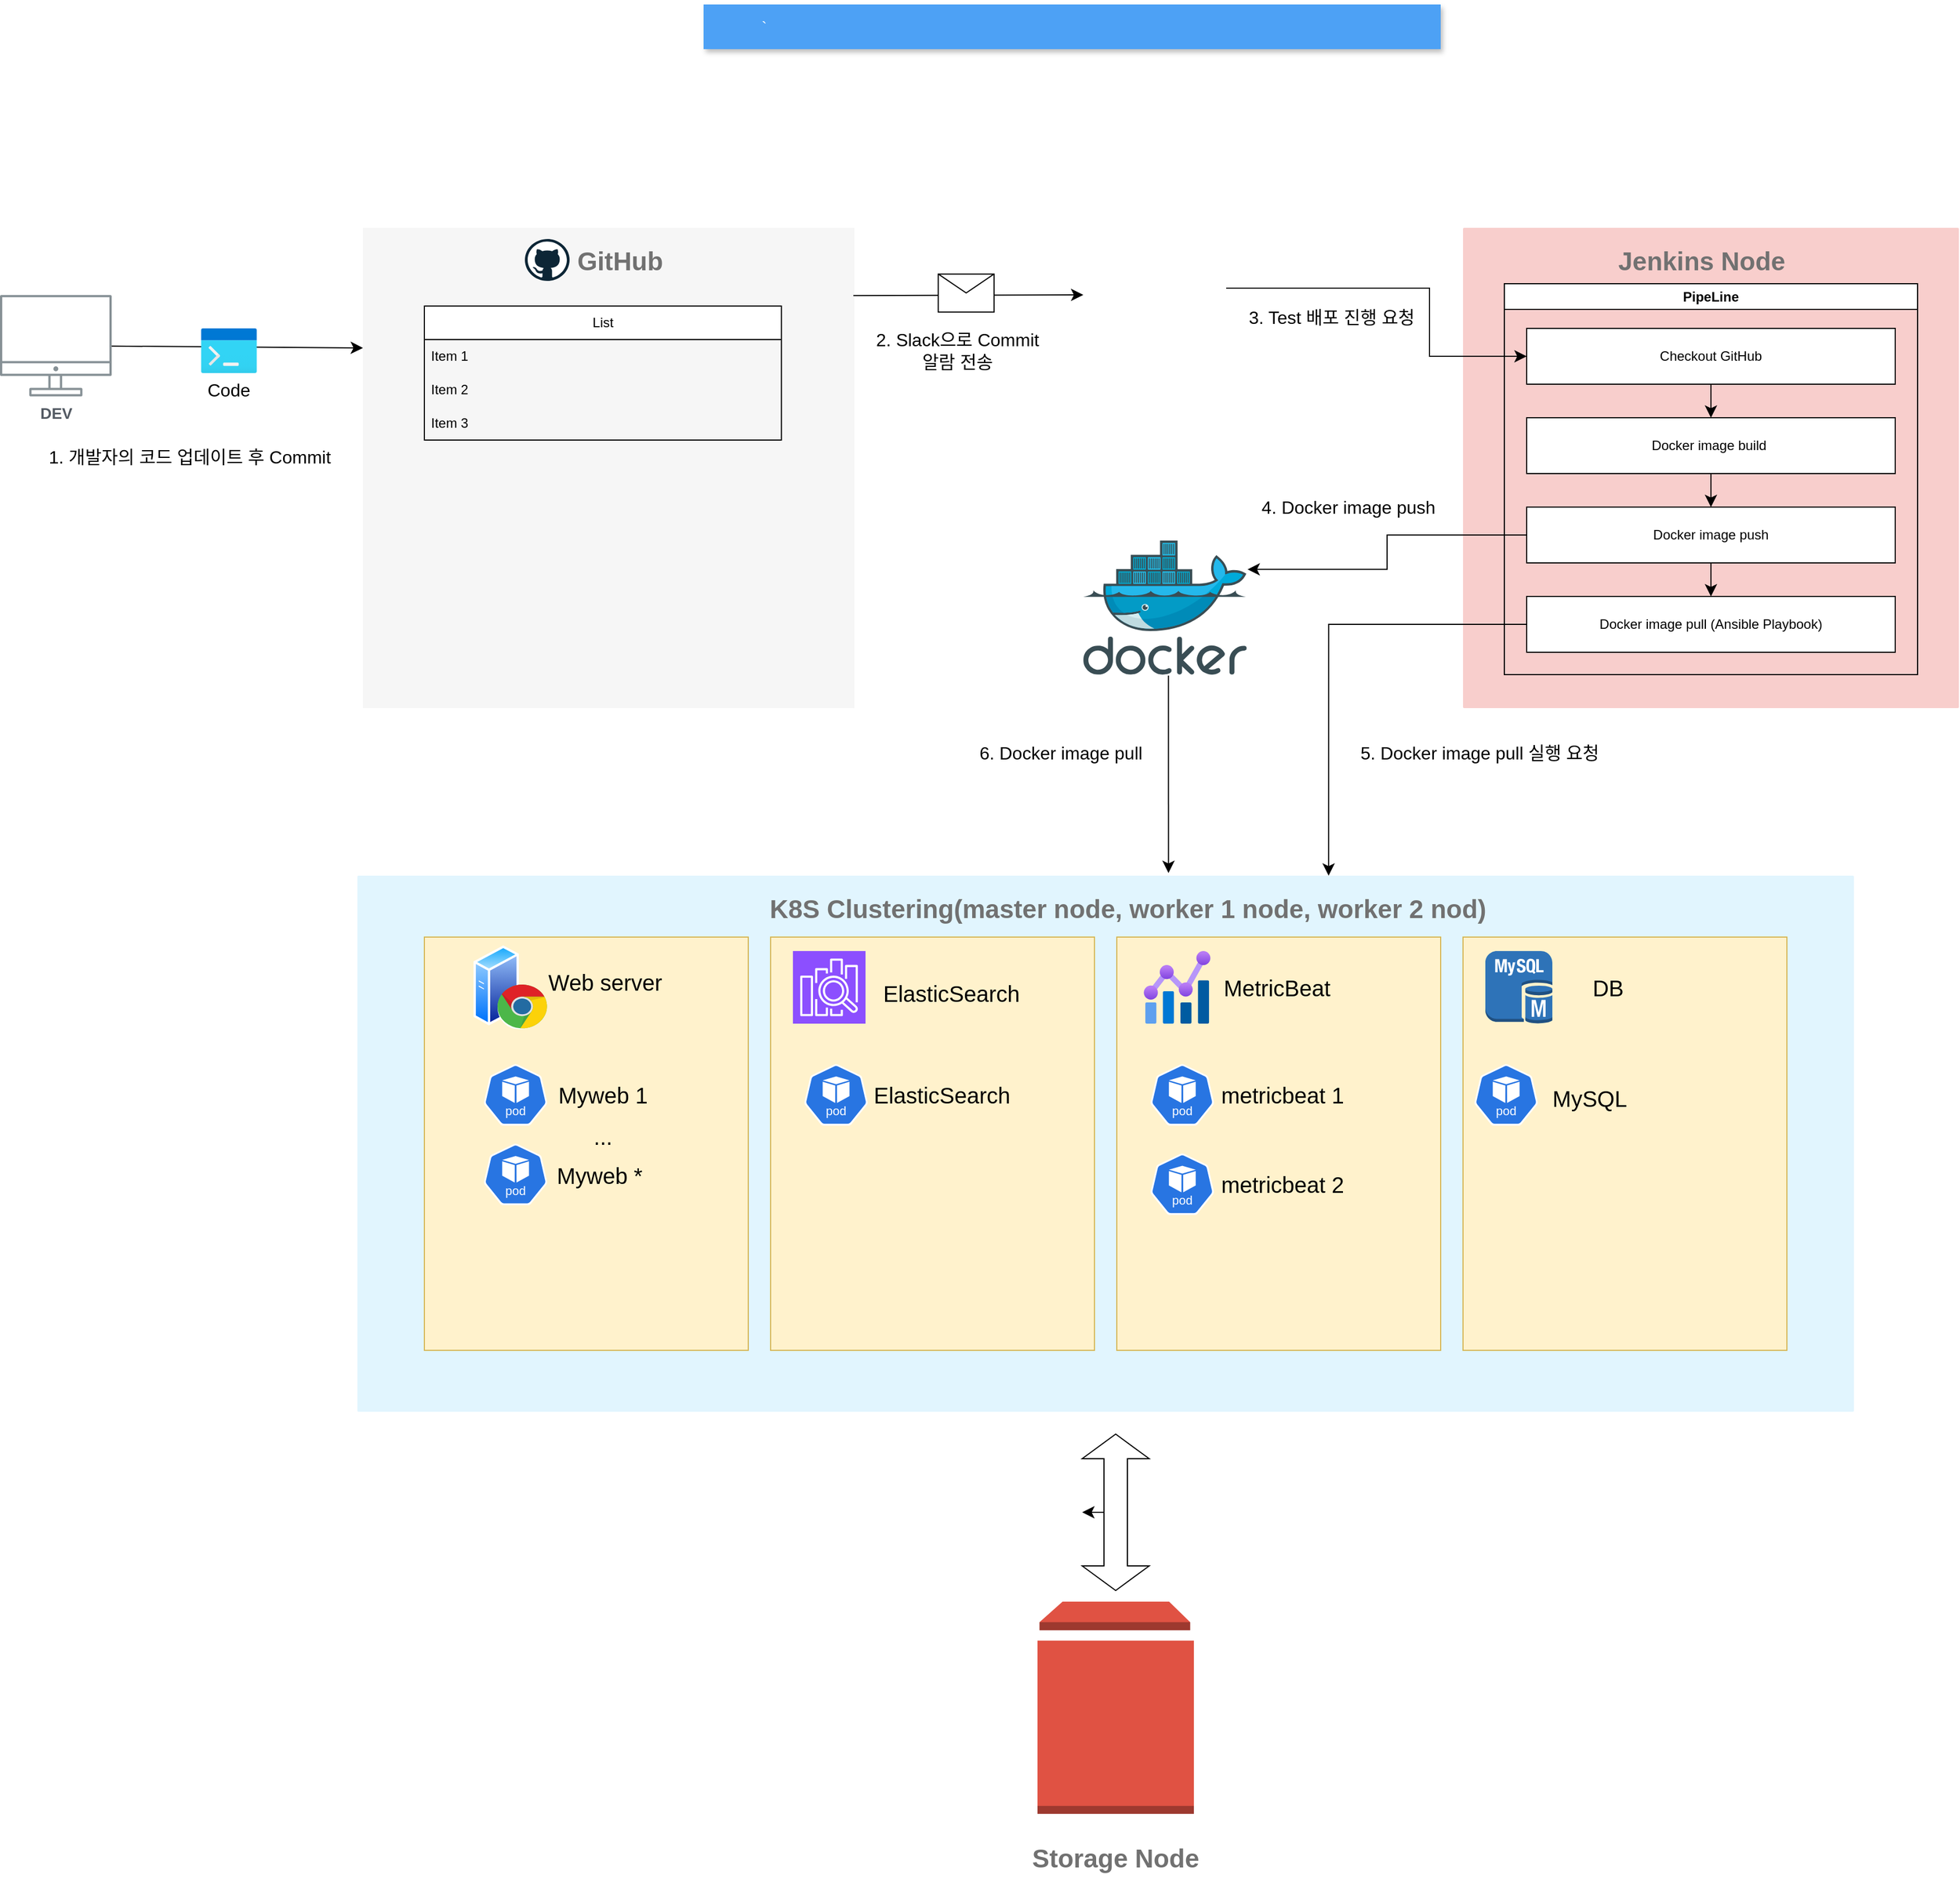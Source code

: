 <mxfile version="24.2.1" type="github">
  <diagram id="f106602c-feb2-e66a-4537-3a34d633f6aa" name="Page-1">
    <mxGraphModel dx="3269" dy="2057" grid="1" gridSize="10" guides="1" tooltips="1" connect="1" arrows="1" fold="1" page="1" pageScale="1" pageWidth="1169" pageHeight="827" background="none" math="0" shadow="0">
      <root>
        <mxCell id="0" />
        <mxCell id="1" parent="0" />
        <mxCell id="14" value="&lt;div style=&quot;text-align: justify;&quot;&gt;&lt;br&gt;&lt;/div&gt;" style="fillColor=#F6F6F6;strokeColor=none;shadow=0;gradientColor=none;fontSize=14;align=left;spacing=10;fontColor=#717171;9E9E9E;verticalAlign=top;spacingTop=-4;fontStyle=0;spacingLeft=40;html=1;container=0;" parent="1" vertex="1">
          <mxGeometry x="-585" y="-570" width="440" height="430" as="geometry" />
        </mxCell>
        <mxCell id="2" value="`" style="fillColor=#4DA1F5;strokeColor=none;shadow=1;gradientColor=none;fontSize=14;align=left;spacingLeft=50;fontColor=#ffffff;html=1;" parent="1" vertex="1">
          <mxGeometry x="-280" y="-770" width="660" height="40" as="geometry" />
        </mxCell>
        <mxCell id="GypdRehjkYwasp8z_c5T-726" value="" style="dashed=0;outlineConnect=0;html=1;align=center;labelPosition=center;verticalLabelPosition=bottom;verticalAlign=top;shape=mxgraph.weblogos.github" vertex="1" parent="1">
          <mxGeometry x="-440" y="-560" width="40" height="37.5" as="geometry" />
        </mxCell>
        <mxCell id="GypdRehjkYwasp8z_c5T-720" value="" style="image;sketch=0;aspect=fixed;html=1;points=[];align=center;fontSize=12;image=img/lib/mscae/Docker.svg;" vertex="1" parent="1">
          <mxGeometry x="60" y="-290" width="146.34" height="120" as="geometry" />
        </mxCell>
        <mxCell id="GypdRehjkYwasp8z_c5T-729" value="&lt;div style=&quot;&quot;&gt;&lt;br&gt;&lt;/div&gt;" style="rounded=1;absoluteArcSize=1;arcSize=2;html=1;strokeColor=none;gradientColor=none;shadow=0;dashed=0;strokeColor=none;fontSize=12;fontColor=#9E9E9E;align=left;verticalAlign=top;spacing=10;spacingTop=-4;fillColor=#E1F5FE;" vertex="1" parent="1">
          <mxGeometry x="-590" y="10" width="1340" height="480" as="geometry" />
        </mxCell>
        <mxCell id="GypdRehjkYwasp8z_c5T-730" value="" style="rounded=1;absoluteArcSize=1;arcSize=2;html=1;strokeColor=#b85450;shadow=0;dashed=0;strokeColor=none;fontSize=12;align=left;verticalAlign=top;spacing=10;spacingTop=-4;fillColor=#f8cecc;" vertex="1" parent="1">
          <mxGeometry x="400" y="-570" width="444" height="430" as="geometry" />
        </mxCell>
        <mxCell id="GypdRehjkYwasp8z_c5T-736" value="List" style="swimlane;fontStyle=0;childLayout=stackLayout;horizontal=1;startSize=30;horizontalStack=0;resizeParent=1;resizeParentMax=0;resizeLast=0;collapsible=1;marginBottom=0;whiteSpace=wrap;html=1;" vertex="1" parent="1">
          <mxGeometry x="-530" y="-500" width="319.68" height="120" as="geometry" />
        </mxCell>
        <mxCell id="GypdRehjkYwasp8z_c5T-737" value="Item 1" style="text;strokeColor=none;fillColor=none;align=left;verticalAlign=middle;spacingLeft=4;spacingRight=4;overflow=hidden;points=[[0,0.5],[1,0.5]];portConstraint=eastwest;rotatable=0;whiteSpace=wrap;html=1;" vertex="1" parent="GypdRehjkYwasp8z_c5T-736">
          <mxGeometry y="30" width="319.68" height="30" as="geometry" />
        </mxCell>
        <mxCell id="GypdRehjkYwasp8z_c5T-738" value="Item 2" style="text;strokeColor=none;fillColor=none;align=left;verticalAlign=middle;spacingLeft=4;spacingRight=4;overflow=hidden;points=[[0,0.5],[1,0.5]];portConstraint=eastwest;rotatable=0;whiteSpace=wrap;html=1;" vertex="1" parent="GypdRehjkYwasp8z_c5T-736">
          <mxGeometry y="60" width="319.68" height="30" as="geometry" />
        </mxCell>
        <mxCell id="GypdRehjkYwasp8z_c5T-739" value="Item 3" style="text;strokeColor=none;fillColor=none;align=left;verticalAlign=middle;spacingLeft=4;spacingRight=4;overflow=hidden;points=[[0,0.5],[1,0.5]];portConstraint=eastwest;rotatable=0;whiteSpace=wrap;html=1;" vertex="1" parent="GypdRehjkYwasp8z_c5T-736">
          <mxGeometry y="90" width="319.68" height="30" as="geometry" />
        </mxCell>
        <mxCell id="GypdRehjkYwasp8z_c5T-745" value="&lt;b style=&quot;text-align: left; text-wrap: nowrap; background-color: initial; color: rgb(113, 113, 113);&quot;&gt;&lt;font style=&quot;font-size: 23px;&quot;&gt;K8S Clustering(master node, worker 1 node, worker 2 nod)&lt;/font&gt;&lt;/b&gt;" style="text;strokeColor=none;fillColor=none;html=1;align=center;verticalAlign=middle;whiteSpace=wrap;rounded=0;fontSize=16;" vertex="1" parent="1">
          <mxGeometry x="-240" y="20" width="680" height="40" as="geometry" />
        </mxCell>
        <mxCell id="GypdRehjkYwasp8z_c5T-751" value="" style="shape=image;html=1;verticalAlign=top;verticalLabelPosition=bottom;labelBackgroundColor=#ffffff;imageAspect=0;aspect=fixed;image=https://cdn2.iconfinder.com/data/icons/social-media-2285/512/1_Slack_colored_svg-128.png" vertex="1" parent="1">
          <mxGeometry x="60" y="-580" width="128" height="128" as="geometry" />
        </mxCell>
        <mxCell id="GypdRehjkYwasp8z_c5T-754" value="&lt;b&gt;&lt;font style=&quot;font-size: 14px;&quot;&gt;DEV&lt;/font&gt;&lt;/b&gt;" style="sketch=0;outlineConnect=0;gradientColor=none;fontColor=#545B64;strokeColor=none;fillColor=#879196;dashed=0;verticalLabelPosition=bottom;verticalAlign=top;align=center;html=1;fontSize=12;fontStyle=0;aspect=fixed;shape=mxgraph.aws4.illustration_desktop;pointerEvents=1" vertex="1" parent="1">
          <mxGeometry x="-910" y="-510" width="100" height="91" as="geometry" />
        </mxCell>
        <mxCell id="GypdRehjkYwasp8z_c5T-755" value="" style="group" vertex="1" connectable="0" parent="1">
          <mxGeometry x="-730" y="-480" width="55" height="70" as="geometry" />
        </mxCell>
        <mxCell id="GypdRehjkYwasp8z_c5T-733" value="" style="endArrow=classic;html=1;rounded=0;fontSize=12;startSize=8;endSize=8;curved=1;entryX=0;entryY=0.25;entryDx=0;entryDy=0;" edge="1" parent="GypdRehjkYwasp8z_c5T-755" source="GypdRehjkYwasp8z_c5T-754" target="14">
          <mxGeometry width="50" height="50" relative="1" as="geometry">
            <mxPoint x="-80" y="20" as="sourcePoint" />
            <mxPoint x="130" y="40" as="targetPoint" />
          </mxGeometry>
        </mxCell>
        <mxCell id="GypdRehjkYwasp8z_c5T-731" value="" style="image;aspect=fixed;html=1;points=[];align=center;fontSize=12;image=img/lib/azure2/general/Dev_Console.svg;rotation=0;" vertex="1" parent="GypdRehjkYwasp8z_c5T-755">
          <mxGeometry width="50" height="40" as="geometry" />
        </mxCell>
        <mxCell id="GypdRehjkYwasp8z_c5T-806" value="Code" style="text;html=1;align=center;verticalAlign=middle;whiteSpace=wrap;rounded=0;fontSize=16;" vertex="1" parent="GypdRehjkYwasp8z_c5T-755">
          <mxGeometry x="-5" y="40" width="60" height="30" as="geometry" />
        </mxCell>
        <mxCell id="GypdRehjkYwasp8z_c5T-758" value="" style="endArrow=classic;html=1;rounded=0;fontSize=12;startSize=8;endSize=8;curved=1;entryX=0;entryY=0.547;entryDx=0;entryDy=0;entryPerimeter=0;exitX=0.998;exitY=0.141;exitDx=0;exitDy=0;exitPerimeter=0;" edge="1" parent="1" source="14" target="GypdRehjkYwasp8z_c5T-751">
          <mxGeometry relative="1" as="geometry">
            <mxPoint x="-140" y="-510" as="sourcePoint" />
            <mxPoint x="-45" y="-500" as="targetPoint" />
          </mxGeometry>
        </mxCell>
        <mxCell id="GypdRehjkYwasp8z_c5T-759" value="" style="shape=message;html=1;outlineConnect=0;" vertex="1" parent="GypdRehjkYwasp8z_c5T-758">
          <mxGeometry width="50" height="34" relative="1" as="geometry">
            <mxPoint x="-27" y="-19" as="offset" />
          </mxGeometry>
        </mxCell>
        <mxCell id="GypdRehjkYwasp8z_c5T-768" value="" style="html=1;shadow=0;dashed=0;align=center;verticalAlign=middle;shape=mxgraph.arrows2.twoWayArrow;dy=0.65;dx=22;rotation=90;" vertex="1" parent="1">
          <mxGeometry x="19" y="550" width="140" height="60" as="geometry" />
        </mxCell>
        <mxCell id="GypdRehjkYwasp8z_c5T-786" value="" style="rounded=0;whiteSpace=wrap;html=1;fillColor=#fff2cc;strokeColor=#d6b656;" vertex="1" parent="1">
          <mxGeometry x="-530" y="65" width="290" height="370" as="geometry" />
        </mxCell>
        <mxCell id="GypdRehjkYwasp8z_c5T-774" value="" style="image;aspect=fixed;perimeter=ellipsePerimeter;html=1;align=center;shadow=0;dashed=0;spacingTop=3;image=img/lib/active_directory/web_server.svg;" vertex="1" parent="1">
          <mxGeometry x="-486" y="72.5" width="60" height="75" as="geometry" />
        </mxCell>
        <mxCell id="GypdRehjkYwasp8z_c5T-777" value="&lt;font style=&quot;font-size: 20px;&quot;&gt;Web server&lt;/font&gt;" style="text;html=1;align=center;verticalAlign=middle;whiteSpace=wrap;rounded=0;fontSize=16;" vertex="1" parent="1">
          <mxGeometry x="-426" y="80" width="116" height="50" as="geometry" />
        </mxCell>
        <mxCell id="GypdRehjkYwasp8z_c5T-781" value="" style="aspect=fixed;sketch=0;html=1;dashed=0;whitespace=wrap;fillColor=#2875E2;strokeColor=#ffffff;points=[[0.005,0.63,0],[0.1,0.2,0],[0.9,0.2,0],[0.5,0,0],[0.995,0.63,0],[0.72,0.99,0],[0.5,1,0],[0.28,0.99,0]];shape=mxgraph.kubernetes.icon2;kubernetesLabel=1;prIcon=pod" vertex="1" parent="1">
          <mxGeometry x="-476.98" y="178.75" width="57.3" height="55" as="geometry" />
        </mxCell>
        <mxCell id="GypdRehjkYwasp8z_c5T-783" value="&lt;font style=&quot;font-size: 20px;&quot;&gt;Myweb 1&lt;/font&gt;" style="text;html=1;align=center;verticalAlign=middle;whiteSpace=wrap;rounded=0;fontSize=16;" vertex="1" parent="1">
          <mxGeometry x="-419.68" y="188.75" width="100" height="35" as="geometry" />
        </mxCell>
        <mxCell id="GypdRehjkYwasp8z_c5T-784" value="&lt;font style=&quot;font-size: 20px;&quot;&gt;Myweb *&lt;/font&gt;" style="text;html=1;align=center;verticalAlign=middle;whiteSpace=wrap;rounded=0;fontSize=16;" vertex="1" parent="1">
          <mxGeometry x="-422.68" y="260" width="100" height="35" as="geometry" />
        </mxCell>
        <mxCell id="GypdRehjkYwasp8z_c5T-785" value="&lt;font style=&quot;font-size: 20px;&quot;&gt;...&lt;/font&gt;" style="text;html=1;align=center;verticalAlign=middle;whiteSpace=wrap;rounded=0;fontSize=16;" vertex="1" parent="1">
          <mxGeometry x="-419.68" y="225" width="100" height="35" as="geometry" />
        </mxCell>
        <mxCell id="GypdRehjkYwasp8z_c5T-787" value="" style="aspect=fixed;sketch=0;html=1;dashed=0;whitespace=wrap;fillColor=#2875E2;strokeColor=#ffffff;points=[[0.005,0.63,0],[0.1,0.2,0],[0.9,0.2,0],[0.5,0,0],[0.995,0.63,0],[0.72,0.99,0],[0.5,1,0],[0.28,0.99,0]];shape=mxgraph.kubernetes.icon2;kubernetesLabel=1;prIcon=pod" vertex="1" parent="1">
          <mxGeometry x="-476.98" y="250" width="57.3" height="55" as="geometry" />
        </mxCell>
        <mxCell id="GypdRehjkYwasp8z_c5T-788" value="" style="rounded=0;whiteSpace=wrap;html=1;fillColor=#fff2cc;strokeColor=#d6b656;" vertex="1" parent="1">
          <mxGeometry x="90" y="65" width="290" height="370" as="geometry" />
        </mxCell>
        <mxCell id="GypdRehjkYwasp8z_c5T-775" value="" style="image;aspect=fixed;html=1;points=[];align=center;fontSize=12;image=img/lib/azure2/management_governance/Metrics.svg;" vertex="1" parent="1">
          <mxGeometry x="114" y="77.5" width="60" height="65" as="geometry" />
        </mxCell>
        <mxCell id="GypdRehjkYwasp8z_c5T-779" value="&lt;font style=&quot;font-size: 20px;&quot;&gt;MetricBeat&lt;/font&gt;" style="text;html=1;align=center;verticalAlign=middle;whiteSpace=wrap;rounded=0;fontSize=16;" vertex="1" parent="1">
          <mxGeometry x="177.3" y="87.5" width="112.7" height="45" as="geometry" />
        </mxCell>
        <mxCell id="GypdRehjkYwasp8z_c5T-789" value="" style="aspect=fixed;sketch=0;html=1;dashed=0;whitespace=wrap;fillColor=#2875E2;strokeColor=#ffffff;points=[[0.005,0.63,0],[0.1,0.2,0],[0.9,0.2,0],[0.5,0,0],[0.995,0.63,0],[0.72,0.99,0],[0.5,1,0],[0.28,0.99,0]];shape=mxgraph.kubernetes.icon2;kubernetesLabel=1;prIcon=pod" vertex="1" parent="1">
          <mxGeometry x="120" y="178.75" width="57.3" height="55" as="geometry" />
        </mxCell>
        <mxCell id="GypdRehjkYwasp8z_c5T-790" value="&lt;span style=&quot;font-size: 20px;&quot;&gt;metricbeat 1&lt;/span&gt;" style="text;html=1;align=center;verticalAlign=middle;whiteSpace=wrap;rounded=0;fontSize=16;" vertex="1" parent="1">
          <mxGeometry x="177.3" y="188.75" width="122.7" height="35" as="geometry" />
        </mxCell>
        <mxCell id="GypdRehjkYwasp8z_c5T-791" value="" style="aspect=fixed;sketch=0;html=1;dashed=0;whitespace=wrap;fillColor=#2875E2;strokeColor=#ffffff;points=[[0.005,0.63,0],[0.1,0.2,0],[0.9,0.2,0],[0.5,0,0],[0.995,0.63,0],[0.72,0.99,0],[0.5,1,0],[0.28,0.99,0]];shape=mxgraph.kubernetes.icon2;kubernetesLabel=1;prIcon=pod" vertex="1" parent="1">
          <mxGeometry x="120" y="258.75" width="57.3" height="55" as="geometry" />
        </mxCell>
        <mxCell id="GypdRehjkYwasp8z_c5T-792" value="&lt;span style=&quot;font-size: 20px;&quot;&gt;metricbeat 2&lt;/span&gt;" style="text;html=1;align=center;verticalAlign=middle;whiteSpace=wrap;rounded=0;fontSize=16;" vertex="1" parent="1">
          <mxGeometry x="177.3" y="268.75" width="122.7" height="35" as="geometry" />
        </mxCell>
        <mxCell id="GypdRehjkYwasp8z_c5T-793" value="&lt;b style=&quot;forced-color-adjust: none; font-family: Helvetica; font-size: 16px; font-style: normal; font-variant-ligatures: normal; font-variant-caps: normal; letter-spacing: normal; orphans: 2; text-indent: 0px; text-transform: none; widows: 2; word-spacing: 0px; -webkit-text-stroke-width: 0px; white-space: nowrap; background-color: initial; text-decoration-thickness: initial; text-decoration-style: initial; text-decoration-color: initial; text-align: left; color: rgb(113, 113, 113);&quot;&gt;&lt;font style=&quot;forced-color-adjust: none; font-size: 23px;&quot;&gt;Jenkins Node&lt;/font&gt;&lt;/b&gt;" style="text;whiteSpace=wrap;html=1;" vertex="1" parent="1">
          <mxGeometry x="537" y="-560" width="170" height="50" as="geometry" />
        </mxCell>
        <mxCell id="GypdRehjkYwasp8z_c5T-798" value="" style="rounded=0;whiteSpace=wrap;html=1;fillColor=#fff2cc;strokeColor=#d6b656;" vertex="1" parent="1">
          <mxGeometry x="-220" y="65" width="290" height="370" as="geometry" />
        </mxCell>
        <mxCell id="GypdRehjkYwasp8z_c5T-771" value="" style="sketch=0;points=[[0,0,0],[0.25,0,0],[0.5,0,0],[0.75,0,0],[1,0,0],[0,1,0],[0.25,1,0],[0.5,1,0],[0.75,1,0],[1,1,0],[0,0.25,0],[0,0.5,0],[0,0.75,0],[1,0.25,0],[1,0.5,0],[1,0.75,0]];outlineConnect=0;fontColor=#232F3E;fillColor=#8C4FFF;strokeColor=#ffffff;dashed=0;verticalLabelPosition=bottom;verticalAlign=top;align=center;html=1;fontSize=12;fontStyle=0;aspect=fixed;shape=mxgraph.aws4.resourceIcon;resIcon=mxgraph.aws4.elasticsearch_service;" vertex="1" parent="1">
          <mxGeometry x="-200" y="77.5" width="65" height="65" as="geometry" />
        </mxCell>
        <mxCell id="GypdRehjkYwasp8z_c5T-778" value="&lt;font style=&quot;font-size: 20px;&quot;&gt;ElasticSearch&lt;/font&gt;" style="text;html=1;align=center;verticalAlign=middle;whiteSpace=wrap;rounded=0;fontSize=16;" vertex="1" parent="1">
          <mxGeometry x="-132.7" y="92.5" width="150" height="45" as="geometry" />
        </mxCell>
        <mxCell id="GypdRehjkYwasp8z_c5T-799" value="" style="aspect=fixed;sketch=0;html=1;dashed=0;whitespace=wrap;fillColor=#2875E2;strokeColor=#ffffff;points=[[0.005,0.63,0],[0.1,0.2,0],[0.9,0.2,0],[0.5,0,0],[0.995,0.63,0],[0.72,0.99,0],[0.5,1,0],[0.28,0.99,0]];shape=mxgraph.kubernetes.icon2;kubernetesLabel=1;prIcon=pod" vertex="1" parent="1">
          <mxGeometry x="-190" y="178.75" width="57.3" height="55" as="geometry" />
        </mxCell>
        <mxCell id="GypdRehjkYwasp8z_c5T-800" value="&lt;span style=&quot;font-size: 20px;&quot;&gt;ElasticSearch&lt;/span&gt;" style="text;html=1;align=center;verticalAlign=middle;whiteSpace=wrap;rounded=0;fontSize=16;" vertex="1" parent="1">
          <mxGeometry x="-132.7" y="188.75" width="132.7" height="35" as="geometry" />
        </mxCell>
        <mxCell id="GypdRehjkYwasp8z_c5T-801" value="" style="rounded=0;whiteSpace=wrap;html=1;fillColor=#fff2cc;strokeColor=#d6b656;" vertex="1" parent="1">
          <mxGeometry x="400" y="65" width="290" height="370" as="geometry" />
        </mxCell>
        <mxCell id="GypdRehjkYwasp8z_c5T-772" value="" style="outlineConnect=0;dashed=0;verticalLabelPosition=bottom;verticalAlign=top;align=center;html=1;shape=mxgraph.aws3.mysql_db_instance;fillColor=#2E73B8;gradientColor=none;" vertex="1" parent="1">
          <mxGeometry x="420" y="77.5" width="60" height="65" as="geometry" />
        </mxCell>
        <mxCell id="GypdRehjkYwasp8z_c5T-780" value="&lt;font style=&quot;font-size: 20px;&quot;&gt;DB&lt;/font&gt;" style="text;html=1;align=center;verticalAlign=middle;whiteSpace=wrap;rounded=0;fontSize=16;" vertex="1" parent="1">
          <mxGeometry x="500" y="87.5" width="60" height="45" as="geometry" />
        </mxCell>
        <mxCell id="GypdRehjkYwasp8z_c5T-802" value="" style="aspect=fixed;sketch=0;html=1;dashed=0;whitespace=wrap;fillColor=#2875E2;strokeColor=#ffffff;points=[[0.005,0.63,0],[0.1,0.2,0],[0.9,0.2,0],[0.5,0,0],[0.995,0.63,0],[0.72,0.99,0],[0.5,1,0],[0.28,0.99,0]];shape=mxgraph.kubernetes.icon2;kubernetesLabel=1;prIcon=pod" vertex="1" parent="1">
          <mxGeometry x="410" y="178.75" width="57.3" height="55" as="geometry" />
        </mxCell>
        <mxCell id="GypdRehjkYwasp8z_c5T-803" value="&lt;span style=&quot;font-size: 20px;&quot;&gt;MySQL&lt;/span&gt;" style="text;html=1;align=center;verticalAlign=middle;whiteSpace=wrap;rounded=0;fontSize=16;" vertex="1" parent="1">
          <mxGeometry x="467.3" y="188.75" width="92.7" height="41.25" as="geometry" />
        </mxCell>
        <mxCell id="GypdRehjkYwasp8z_c5T-804" value="" style="group" vertex="1" connectable="0" parent="1">
          <mxGeometry x="4" y="660" width="170" height="250" as="geometry" />
        </mxCell>
        <mxCell id="GypdRehjkYwasp8z_c5T-741" value="" style="outlineConnect=0;dashed=0;verticalLabelPosition=bottom;verticalAlign=top;align=center;html=1;shape=mxgraph.aws3.volume;fillColor=#E05243;gradientColor=none;" vertex="1" parent="GypdRehjkYwasp8z_c5T-804">
          <mxGeometry x="15" width="140" height="190" as="geometry" />
        </mxCell>
        <mxCell id="GypdRehjkYwasp8z_c5T-770" value="&lt;div style=&quot;text-align: left;&quot;&gt;&lt;span style=&quot;background-color: initial; font-size: 23px; text-wrap: nowrap;&quot;&gt;&lt;font color=&quot;#717171&quot;&gt;&lt;b&gt;Storage Node&lt;/b&gt;&lt;/font&gt;&lt;/span&gt;&lt;/div&gt;" style="text;strokeColor=none;fillColor=none;html=1;align=center;verticalAlign=middle;whiteSpace=wrap;rounded=0;fontSize=16;" vertex="1" parent="GypdRehjkYwasp8z_c5T-804">
          <mxGeometry y="210" width="170" height="40" as="geometry" />
        </mxCell>
        <mxCell id="GypdRehjkYwasp8z_c5T-805" style="edgeStyle=none;curved=1;rounded=0;orthogonalLoop=1;jettySize=auto;html=1;exitX=0.5;exitY=0;exitDx=0;exitDy=40.5;exitPerimeter=0;fontSize=12;startSize=8;endSize=8;" edge="1" parent="1" source="GypdRehjkYwasp8z_c5T-768" target="GypdRehjkYwasp8z_c5T-768">
          <mxGeometry relative="1" as="geometry" />
        </mxCell>
        <mxCell id="GypdRehjkYwasp8z_c5T-807" value="&lt;b style=&quot;forced-color-adjust: none; font-family: Helvetica; font-size: 16px; font-style: normal; font-variant-ligatures: normal; font-variant-caps: normal; letter-spacing: normal; orphans: 2; text-indent: 0px; text-transform: none; widows: 2; word-spacing: 0px; -webkit-text-stroke-width: 0px; white-space: nowrap; background-color: initial; text-decoration-thickness: initial; text-decoration-style: initial; text-decoration-color: initial; text-align: left; color: rgb(113, 113, 113);&quot;&gt;&lt;font style=&quot;forced-color-adjust: none; font-size: 23px;&quot;&gt;GitHub&lt;/font&gt;&lt;/b&gt;" style="text;whiteSpace=wrap;html=1;" vertex="1" parent="1">
          <mxGeometry x="-395" y="-560" width="80" height="40" as="geometry" />
        </mxCell>
        <mxCell id="GypdRehjkYwasp8z_c5T-808" value="" style="dashed=0;outlineConnect=0;html=1;align=center;labelPosition=center;verticalLabelPosition=bottom;verticalAlign=top;shape=mxgraph.weblogos.chrome" vertex="1" parent="1">
          <mxGeometry x="-464.48" y="107.5" width="44.8" height="40" as="geometry" />
        </mxCell>
        <mxCell id="GypdRehjkYwasp8z_c5T-809" value="PipeLine" style="swimlane;whiteSpace=wrap;html=1;" vertex="1" parent="1">
          <mxGeometry x="437" y="-520" width="370" height="350" as="geometry" />
        </mxCell>
        <mxCell id="GypdRehjkYwasp8z_c5T-811" value="Checkout GitHub" style="whiteSpace=wrap;html=1;" vertex="1" parent="GypdRehjkYwasp8z_c5T-809">
          <mxGeometry x="20" y="40" width="330" height="50" as="geometry" />
        </mxCell>
        <mxCell id="GypdRehjkYwasp8z_c5T-812" value="Docker image build&amp;nbsp;" style="whiteSpace=wrap;html=1;" vertex="1" parent="GypdRehjkYwasp8z_c5T-809">
          <mxGeometry x="20" y="120" width="330" height="50" as="geometry" />
        </mxCell>
        <mxCell id="GypdRehjkYwasp8z_c5T-813" value="Docker image push" style="whiteSpace=wrap;html=1;" vertex="1" parent="GypdRehjkYwasp8z_c5T-809">
          <mxGeometry x="20" y="200" width="330" height="50" as="geometry" />
        </mxCell>
        <mxCell id="GypdRehjkYwasp8z_c5T-814" value="Docker image pull (Ansible Playbook)" style="whiteSpace=wrap;html=1;" vertex="1" parent="GypdRehjkYwasp8z_c5T-809">
          <mxGeometry x="20" y="280" width="330" height="50" as="geometry" />
        </mxCell>
        <mxCell id="GypdRehjkYwasp8z_c5T-815" value="" style="edgeStyle=none;orthogonalLoop=1;jettySize=auto;html=1;rounded=0;fontSize=12;startSize=8;endSize=8;curved=1;exitX=0.5;exitY=1;exitDx=0;exitDy=0;" edge="1" parent="GypdRehjkYwasp8z_c5T-809" source="GypdRehjkYwasp8z_c5T-811" target="GypdRehjkYwasp8z_c5T-812">
          <mxGeometry width="140" relative="1" as="geometry">
            <mxPoint x="200" y="260" as="sourcePoint" />
            <mxPoint x="340" y="260" as="targetPoint" />
            <Array as="points" />
          </mxGeometry>
        </mxCell>
        <mxCell id="GypdRehjkYwasp8z_c5T-816" value="" style="edgeStyle=none;orthogonalLoop=1;jettySize=auto;html=1;rounded=0;fontSize=12;startSize=8;endSize=8;curved=1;exitX=0.5;exitY=1;exitDx=0;exitDy=0;entryX=0.5;entryY=0;entryDx=0;entryDy=0;" edge="1" parent="GypdRehjkYwasp8z_c5T-809" source="GypdRehjkYwasp8z_c5T-812" target="GypdRehjkYwasp8z_c5T-813">
          <mxGeometry width="140" relative="1" as="geometry">
            <mxPoint x="195" y="100" as="sourcePoint" />
            <mxPoint x="195" y="130" as="targetPoint" />
            <Array as="points" />
          </mxGeometry>
        </mxCell>
        <mxCell id="GypdRehjkYwasp8z_c5T-817" value="" style="edgeStyle=none;orthogonalLoop=1;jettySize=auto;html=1;rounded=0;fontSize=12;startSize=8;endSize=8;curved=1;exitX=0.5;exitY=1;exitDx=0;exitDy=0;entryX=0.5;entryY=0;entryDx=0;entryDy=0;" edge="1" parent="GypdRehjkYwasp8z_c5T-809" source="GypdRehjkYwasp8z_c5T-813" target="GypdRehjkYwasp8z_c5T-814">
          <mxGeometry width="140" relative="1" as="geometry">
            <mxPoint x="195" y="180" as="sourcePoint" />
            <mxPoint x="195" y="210" as="targetPoint" />
            <Array as="points" />
          </mxGeometry>
        </mxCell>
        <mxCell id="GypdRehjkYwasp8z_c5T-819" value="1. 개발자의 코드 업데이트 후 Commit" style="text;html=1;align=center;verticalAlign=middle;whiteSpace=wrap;rounded=0;fontSize=16;" vertex="1" parent="1">
          <mxGeometry x="-880" y="-380" width="280" height="30" as="geometry" />
        </mxCell>
        <mxCell id="GypdRehjkYwasp8z_c5T-820" value="2. Slack으로 Commit 알람 전송" style="text;html=1;align=center;verticalAlign=middle;whiteSpace=wrap;rounded=0;fontSize=16;" vertex="1" parent="1">
          <mxGeometry x="-135" y="-480" width="165" height="40" as="geometry" />
        </mxCell>
        <mxCell id="GypdRehjkYwasp8z_c5T-821" style="edgeStyle=none;curved=1;rounded=0;orthogonalLoop=1;jettySize=auto;html=1;exitX=1;exitY=0.5;exitDx=0;exitDy=0;fontSize=12;startSize=8;endSize=8;" edge="1" parent="1" source="GypdRehjkYwasp8z_c5T-820" target="GypdRehjkYwasp8z_c5T-820">
          <mxGeometry relative="1" as="geometry" />
        </mxCell>
        <mxCell id="GypdRehjkYwasp8z_c5T-822" value="3. Test 배포 진행 요청" style="text;html=1;align=center;verticalAlign=middle;whiteSpace=wrap;rounded=0;fontSize=16;" vertex="1" parent="1">
          <mxGeometry x="200" y="-510" width="165" height="40" as="geometry" />
        </mxCell>
        <mxCell id="GypdRehjkYwasp8z_c5T-824" value="" style="edgeStyle=elbowEdgeStyle;elbow=horizontal;endArrow=classic;html=1;curved=0;rounded=0;endSize=8;startSize=8;fontSize=12;exitX=1;exitY=0.5;exitDx=0;exitDy=0;entryX=0;entryY=0.5;entryDx=0;entryDy=0;" edge="1" parent="1" source="GypdRehjkYwasp8z_c5T-751" target="GypdRehjkYwasp8z_c5T-811">
          <mxGeometry width="50" height="50" relative="1" as="geometry">
            <mxPoint x="260" y="-388" as="sourcePoint" />
            <mxPoint x="310" y="-438" as="targetPoint" />
            <Array as="points">
              <mxPoint x="370" y="-480" />
            </Array>
          </mxGeometry>
        </mxCell>
        <mxCell id="GypdRehjkYwasp8z_c5T-825" value="" style="edgeStyle=elbowEdgeStyle;elbow=horizontal;endArrow=classic;html=1;curved=0;rounded=0;endSize=8;startSize=8;fontSize=12;exitX=0;exitY=0.5;exitDx=0;exitDy=0;entryX=1.005;entryY=0.215;entryDx=0;entryDy=0;entryPerimeter=0;" edge="1" parent="1" source="GypdRehjkYwasp8z_c5T-813" target="GypdRehjkYwasp8z_c5T-720">
          <mxGeometry width="50" height="50" relative="1" as="geometry">
            <mxPoint x="290" y="-320" as="sourcePoint" />
            <mxPoint x="340" y="-370" as="targetPoint" />
          </mxGeometry>
        </mxCell>
        <mxCell id="GypdRehjkYwasp8z_c5T-826" value="4. Docker image push" style="text;html=1;align=center;verticalAlign=middle;whiteSpace=wrap;rounded=0;fontSize=16;" vertex="1" parent="1">
          <mxGeometry x="215" y="-340" width="165" height="40" as="geometry" />
        </mxCell>
        <mxCell id="GypdRehjkYwasp8z_c5T-832" value="" style="edgeStyle=segmentEdgeStyle;endArrow=classic;html=1;curved=0;rounded=0;endSize=8;startSize=8;fontSize=12;entryX=0.649;entryY=0;entryDx=0;entryDy=0;entryPerimeter=0;exitX=0;exitY=0.5;exitDx=0;exitDy=0;" edge="1" parent="1" source="GypdRehjkYwasp8z_c5T-814" target="GypdRehjkYwasp8z_c5T-729">
          <mxGeometry width="50" height="50" relative="1" as="geometry">
            <mxPoint x="215" y="-70" as="sourcePoint" />
            <mxPoint x="280" y="-160" as="targetPoint" />
            <Array as="points">
              <mxPoint x="280" y="-215" />
            </Array>
          </mxGeometry>
        </mxCell>
        <mxCell id="GypdRehjkYwasp8z_c5T-833" value="5. Docker image pull 실행 요청" style="text;html=1;align=center;verticalAlign=middle;whiteSpace=wrap;rounded=0;fontSize=16;" vertex="1" parent="1">
          <mxGeometry x="290" y="-120" width="250" height="40" as="geometry" />
        </mxCell>
        <mxCell id="GypdRehjkYwasp8z_c5T-835" value="6. Docker image pull" style="text;html=1;align=center;verticalAlign=middle;whiteSpace=wrap;rounded=0;fontSize=16;" vertex="1" parent="1">
          <mxGeometry x="-40" y="-120" width="160" height="40" as="geometry" />
        </mxCell>
        <mxCell id="GypdRehjkYwasp8z_c5T-836" value="" style="endArrow=classic;html=1;rounded=0;fontSize=12;startSize=8;endSize=8;curved=1;entryX=0.542;entryY=-0.005;entryDx=0;entryDy=0;entryPerimeter=0;exitX=0.521;exitY=1.007;exitDx=0;exitDy=0;exitPerimeter=0;" edge="1" parent="1" source="GypdRehjkYwasp8z_c5T-720" target="GypdRehjkYwasp8z_c5T-729">
          <mxGeometry width="50" height="50" relative="1" as="geometry">
            <mxPoint x="-50" y="80" as="sourcePoint" />
            <mxPoint x="100" y="-70" as="targetPoint" />
          </mxGeometry>
        </mxCell>
      </root>
    </mxGraphModel>
  </diagram>
</mxfile>
